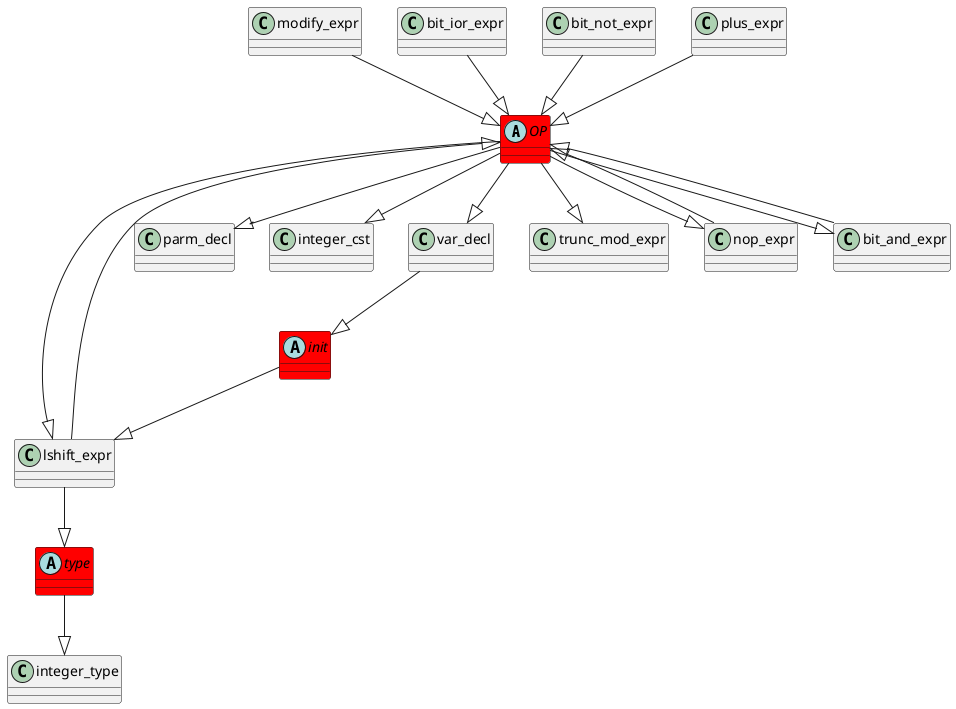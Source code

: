 @startuml
abstract class	OP	 #red	
OP	 --|> 	lshift_expr	
modify_expr	 --|> 	OP	
abstract class	type	 #red	
type	 --|> 	integer_type	
lshift_expr	 --|> 	type	
OP	 --|> 	parm_decl	
lshift_expr	 --|> 	OP	
OP	 --|> 	integer_cst	
bit_ior_expr	 --|> 	OP	
abstract class	init	 #red	
init	 --|> 	lshift_expr	
var_decl	 --|> 	init	
OP	 --|> 	trunc_mod_expr	
bit_not_expr	 --|> 	OP	
nop_expr	 --|> 	OP	
OP	 --|> 	nop_expr	
bit_and_expr	 --|> 	OP	
OP	 --|> 	var_decl	
plus_expr	 --|> 	OP	
OP	 --|> 	bit_and_expr	
@enduml
